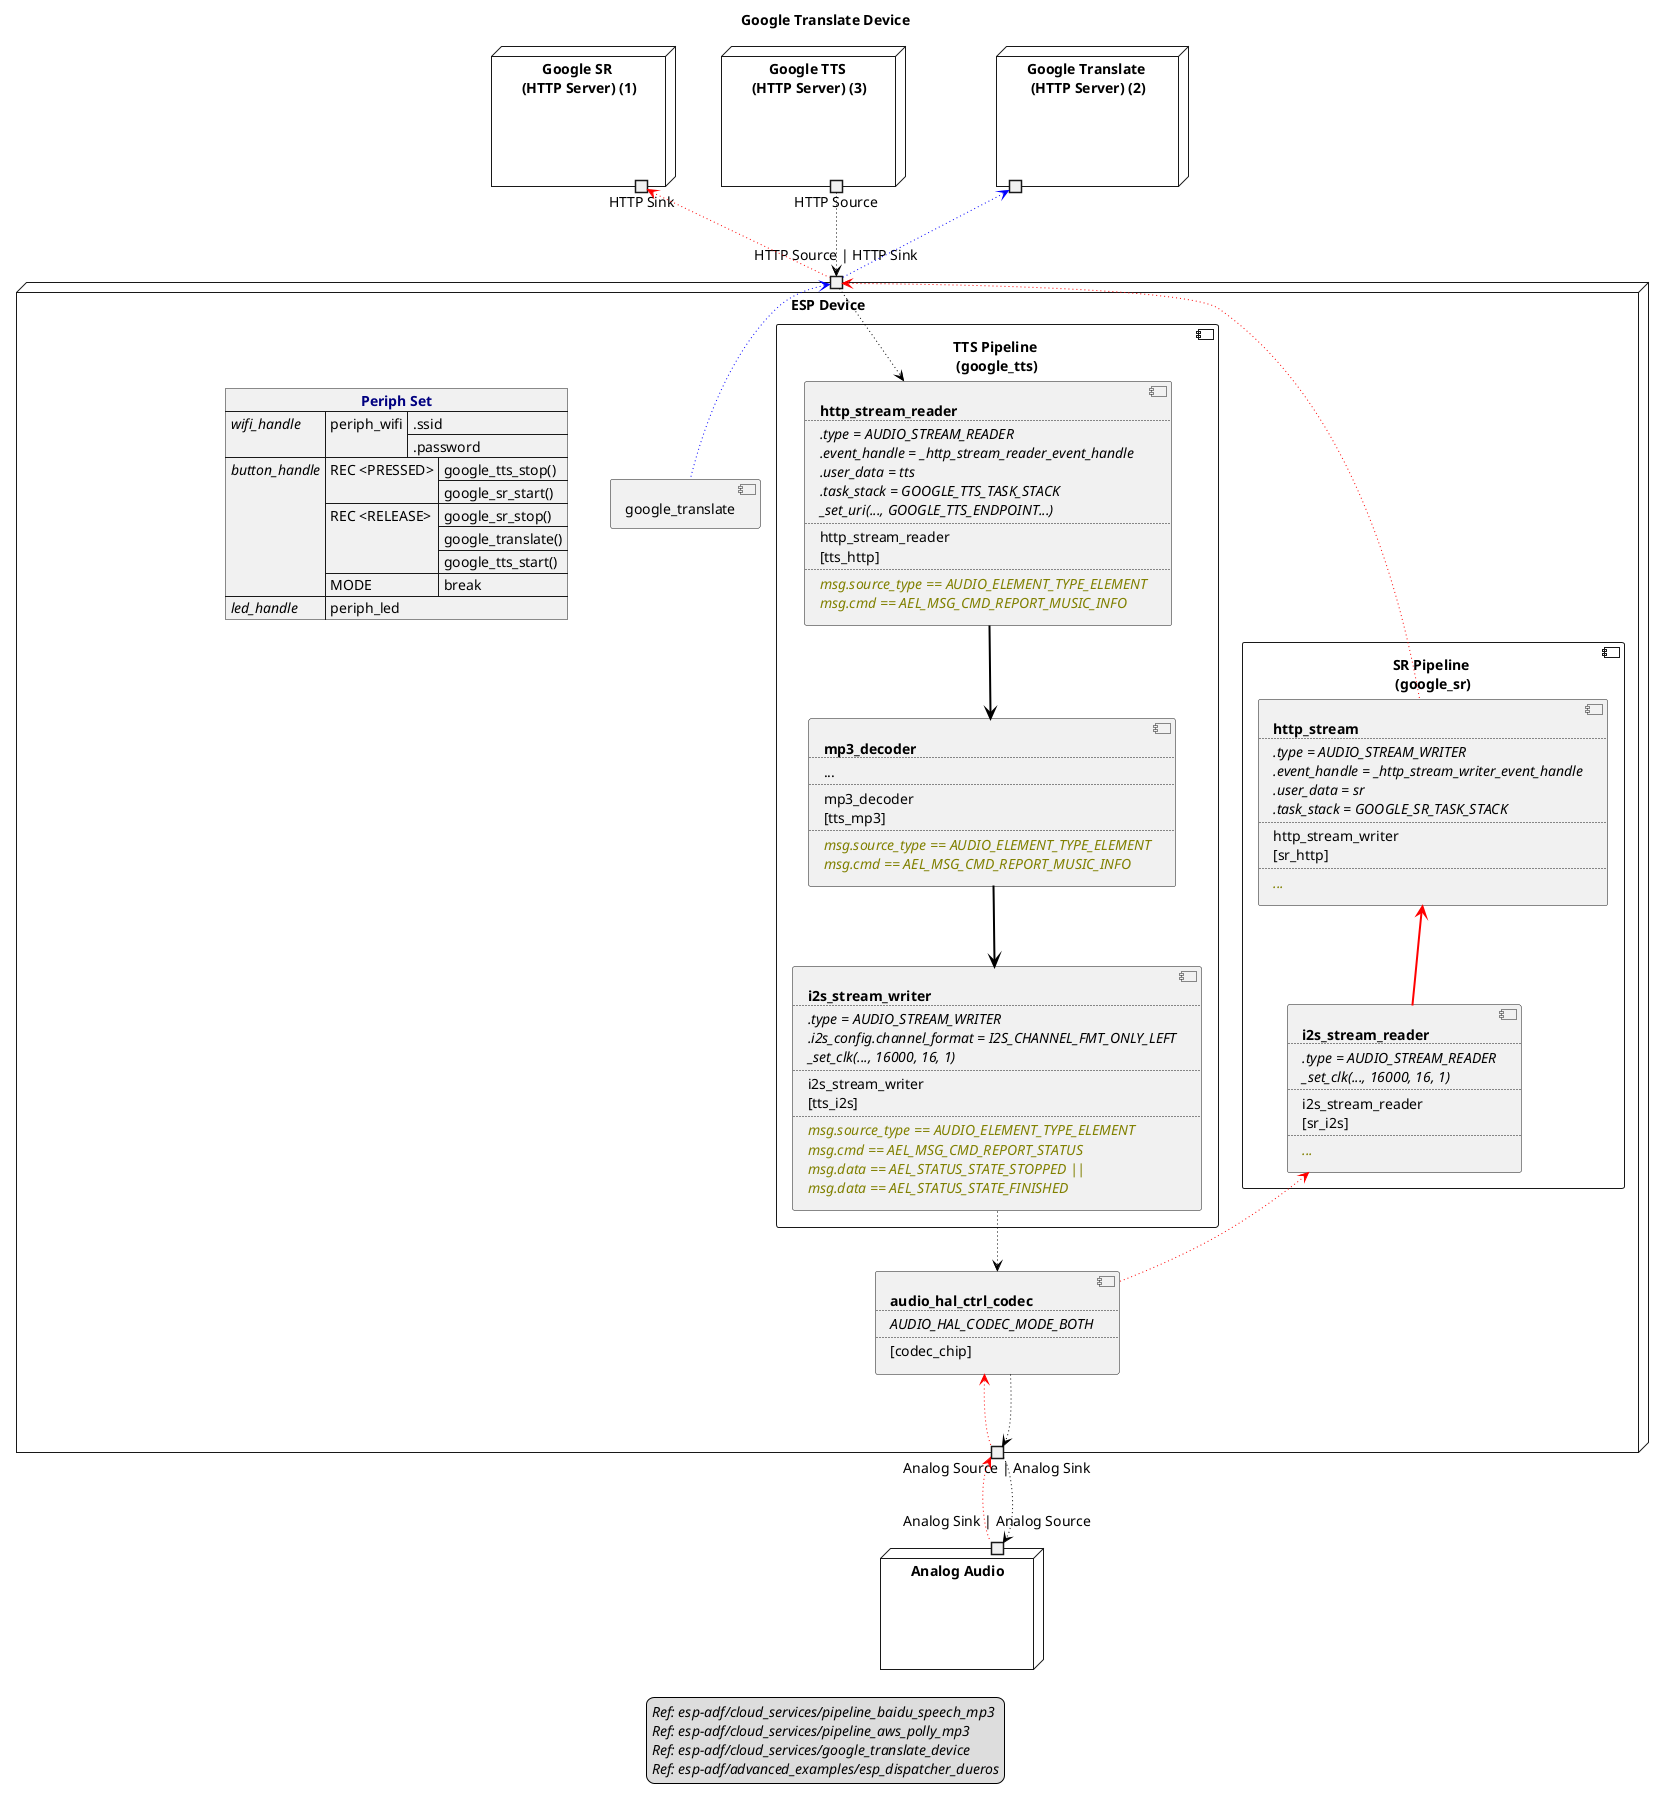 ﻿@startuml google_translate_device
title Google Translate Device
allowmixing

legend
//Ref: esp-adf/cloud_services/pipeline_baidu_speech_mp3//
//Ref: esp-adf/cloud_services/pipeline_aws_polly_mp3//
//Ref: esp-adf/cloud_services/google_translate_device//
//Ref: esp-adf/advanced_examples/esp_dispatcher_dueros//
end legend

node "Google Translate \n(HTTP Server) (2)" as GoogleTranslate  {
    portout " " as TranslateHTTPSource
}

node "Google SR \n(HTTP Server) (1)" as GoogleSR  {
    portout "HTTP Sink" as SRHTTPSink
} 

node "Google TTS \n(HTTP Server) (3)" as GoogleTTS  {
    portout "HTTP Source" as TTSHTTPSource
}

node "ESP Device" as ESPDevice  {

    json "<b><color navy>Periph Set" as periph_set {
        "<i>wifi_handle" : {
            "periph_wifi" : [".ssid", ".password"]
        },
        "<i>button_handle" : {
            "REC <PRESSED>" : ["google_tts_stop()", "google_sr_start()"],
            "REC <RELEASE>" : ["google_sr_stop()", "google_translate()", "google_tts_start()"],
            "MODE" : "break"
        },
        "<i>led_handle" : "periph_led"
    }
    
    portin "HTTP Source | HTTP Sink" as HTTPSourceSink

    component "TTS Pipeline \n(google_tts)" as TTSPipeline {

        component HTTPStreamReader [
            <b>http_stream_reader
            ....
            <i>.type = AUDIO_STREAM_READER
            <i>.event_handle = _http_stream_reader_event_handle
            <i>.user_data = tts
            <i>.task_stack = GOOGLE_TTS_TASK_STACK
            <i>_set_uri(..., GOOGLE_TTS_ENDPOINT...)
            ....
            http_stream_reader
            [tts_http]
            ....
            <i><color olive>msg.source_type == AUDIO_ELEMENT_TYPE_ELEMENT
            <i><color olive>msg.cmd == AEL_MSG_CMD_REPORT_MUSIC_INFO
        ]

        component Mp3Decoder [
            <b>mp3_decoder
            ....
            ...
            ....
            mp3_decoder
            [tts_mp3]
            ....
            <i><color olive>msg.source_type == AUDIO_ELEMENT_TYPE_ELEMENT
            <i><color olive>msg.cmd == AEL_MSG_CMD_REPORT_MUSIC_INFO
        ]

        component I2SStreamWriter [
            <b>i2s_stream_writer
            ....
            <i>.type = AUDIO_STREAM_WRITER
            <i>.i2s_config.channel_format = I2S_CHANNEL_FMT_ONLY_LEFT
            <i>_set_clk(..., 16000, 16, 1)
            ....
            i2s_stream_writer
            [tts_i2s]
            ....
            <i><color olive>msg.source_type == AUDIO_ELEMENT_TYPE_ELEMENT
            <i><color olive>msg.cmd == AEL_MSG_CMD_REPORT_STATUS
            <i><color olive>msg.data == AEL_STATUS_STATE_STOPPED ||
            <i><color olive>msg.data == AEL_STATUS_STATE_FINISHED
        ]
    }

    component "google_translate" as ESP32GoogleTranslate

    component "SR Pipeline \n(google_sr)" as SRPipeline {

        component HTTPStreamWriter [
            <b>http_stream
            ....
            <i>.type = AUDIO_STREAM_WRITER
            <i>.event_handle = _http_stream_writer_event_handle
            <i>.user_data = sr
            <i>.task_stack = GOOGLE_SR_TASK_STACK
            ....
            http_stream_writer
            [sr_http]
            ....
            <i><color olive>...
        ]

        component I2SStreamReader [
            <b>i2s_stream_reader
            ....
            <i>.type = AUDIO_STREAM_READER
            <i>_set_clk(..., 16000, 16, 1)
            ....
            i2s_stream_reader
            [sr_i2s]
            ....
            <i><color olive>...
        ]
    }

    component HALCodec [
        <b>audio_hal_ctrl_codec
        ....
        <i>AUDIO_HAL_CODEC_MODE_BOTH
        ....
        [codec_chip]
    ]

    portout "Analog Source | Analog Sink" as AnalogSourceSink
} 

node "Analog Audio" as AnalogAudio  {
    portin "Analog Sink | Analog Source" as AnalogSinkSource
}


SRHTTPSink   <-- HTTPSourceSink         #line:red;line.dotted;text:red

HTTPSourceSink <-- HTTPStreamWriter     #line:red;line.dotted;text:red
HTTPStreamWriter <-- I2SStreamReader    #line:red;line.bold;text:red
I2SStreamReader  <-- HALCodec           #line:red;line.dotted;text:red
HALCodec   <-- AnalogSourceSink         #line:red;line.dotted;text:red

AnalogSourceSink <-- AnalogSinkSource   #line:red;line.dotted;text:red



TranslateHTTPSource <-- HTTPSourceSink  #line:blue;line.dotted;text:blue
HTTPSourceSink <-- ESP32GoogleTranslate #line:blue;line.dotted;text:blue



TTSHTTPSource --> HTTPSourceSink         #line:black;line.dotted;text:black

HTTPSourceSink    --> HTTPStreamReader   #line:black;line.dotted;text:black
HTTPStreamReader  --> Mp3Decoder         #line:black;line.bold;text:black
Mp3Decoder --> I2SStreamWriter           #line:black;line.bold;text:black
I2SStreamWriter  --> HALCodec            #line:black;line.dotted;text:black
HALCodec   --> AnalogSourceSink          #line:black;line.dotted;text:black

AnalogSourceSink --> AnalogSinkSource    #line:black;line.dotted;text:black

@enduml